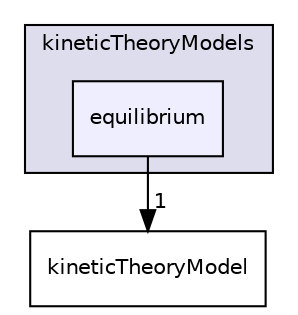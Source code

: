 digraph "equilibrium" {
  bgcolor=transparent;
  compound=true
  node [ fontsize="10", fontname="Helvetica"];
  edge [ labelfontsize="10", labelfontname="Helvetica"];
  subgraph clusterdir_ed2d56e502992d65035ff68b2a9a1135 {
    graph [ bgcolor="#ddddee", pencolor="black", label="kineticTheoryModels" fontname="Helvetica", fontsize="10", URL="dir_ed2d56e502992d65035ff68b2a9a1135.html"]
  dir_d1913197eb336b21677b9a178d95e7ad [shape=box, label="equilibrium", style="filled", fillcolor="#eeeeff", pencolor="black", URL="dir_d1913197eb336b21677b9a178d95e7ad.html"];
  }
  dir_44c13c9e29fecf045ec0d93a50553a5e [shape=box label="kineticTheoryModel" URL="dir_44c13c9e29fecf045ec0d93a50553a5e.html"];
  dir_d1913197eb336b21677b9a178d95e7ad->dir_44c13c9e29fecf045ec0d93a50553a5e [headlabel="1", labeldistance=1.5 headhref="dir_000133_000201.html"];
}
